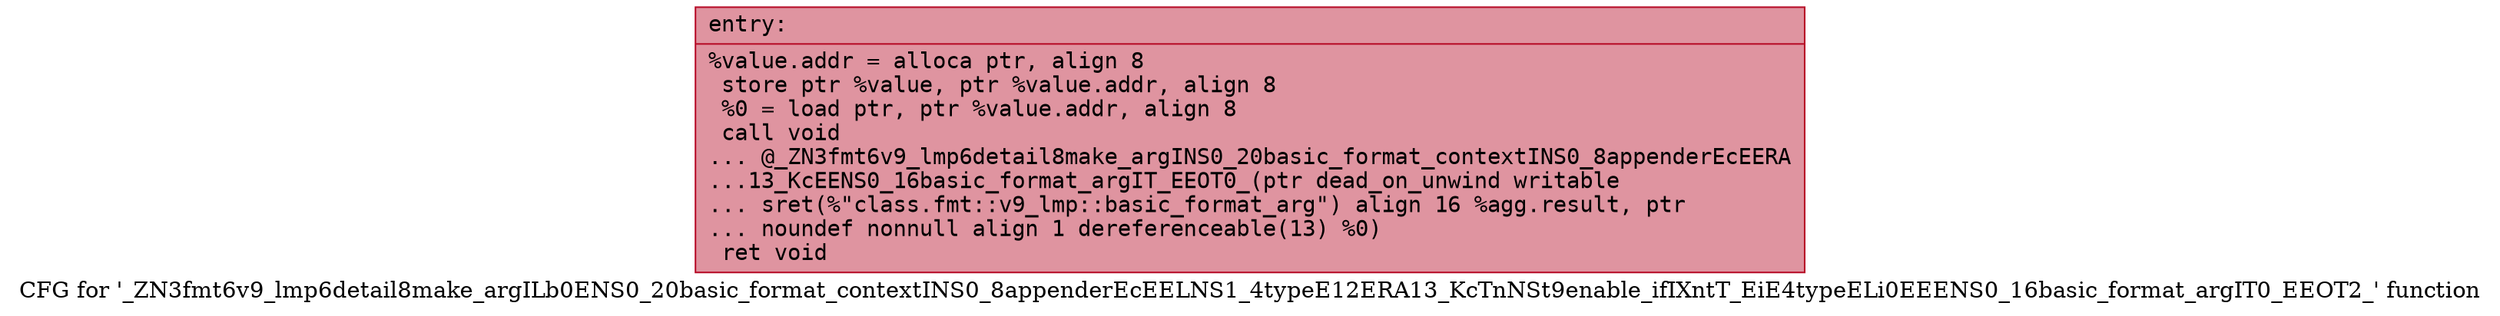 digraph "CFG for '_ZN3fmt6v9_lmp6detail8make_argILb0ENS0_20basic_format_contextINS0_8appenderEcEELNS1_4typeE12ERA13_KcTnNSt9enable_ifIXntT_EiE4typeELi0EEENS0_16basic_format_argIT0_EEOT2_' function" {
	label="CFG for '_ZN3fmt6v9_lmp6detail8make_argILb0ENS0_20basic_format_contextINS0_8appenderEcEELNS1_4typeE12ERA13_KcTnNSt9enable_ifIXntT_EiE4typeELi0EEENS0_16basic_format_argIT0_EEOT2_' function";

	Node0x557bd1612100 [shape=record,color="#b70d28ff", style=filled, fillcolor="#b70d2870" fontname="Courier",label="{entry:\l|  %value.addr = alloca ptr, align 8\l  store ptr %value, ptr %value.addr, align 8\l  %0 = load ptr, ptr %value.addr, align 8\l  call void\l... @_ZN3fmt6v9_lmp6detail8make_argINS0_20basic_format_contextINS0_8appenderEcEERA\l...13_KcEENS0_16basic_format_argIT_EEOT0_(ptr dead_on_unwind writable\l... sret(%\"class.fmt::v9_lmp::basic_format_arg\") align 16 %agg.result, ptr\l... noundef nonnull align 1 dereferenceable(13) %0)\l  ret void\l}"];
}
